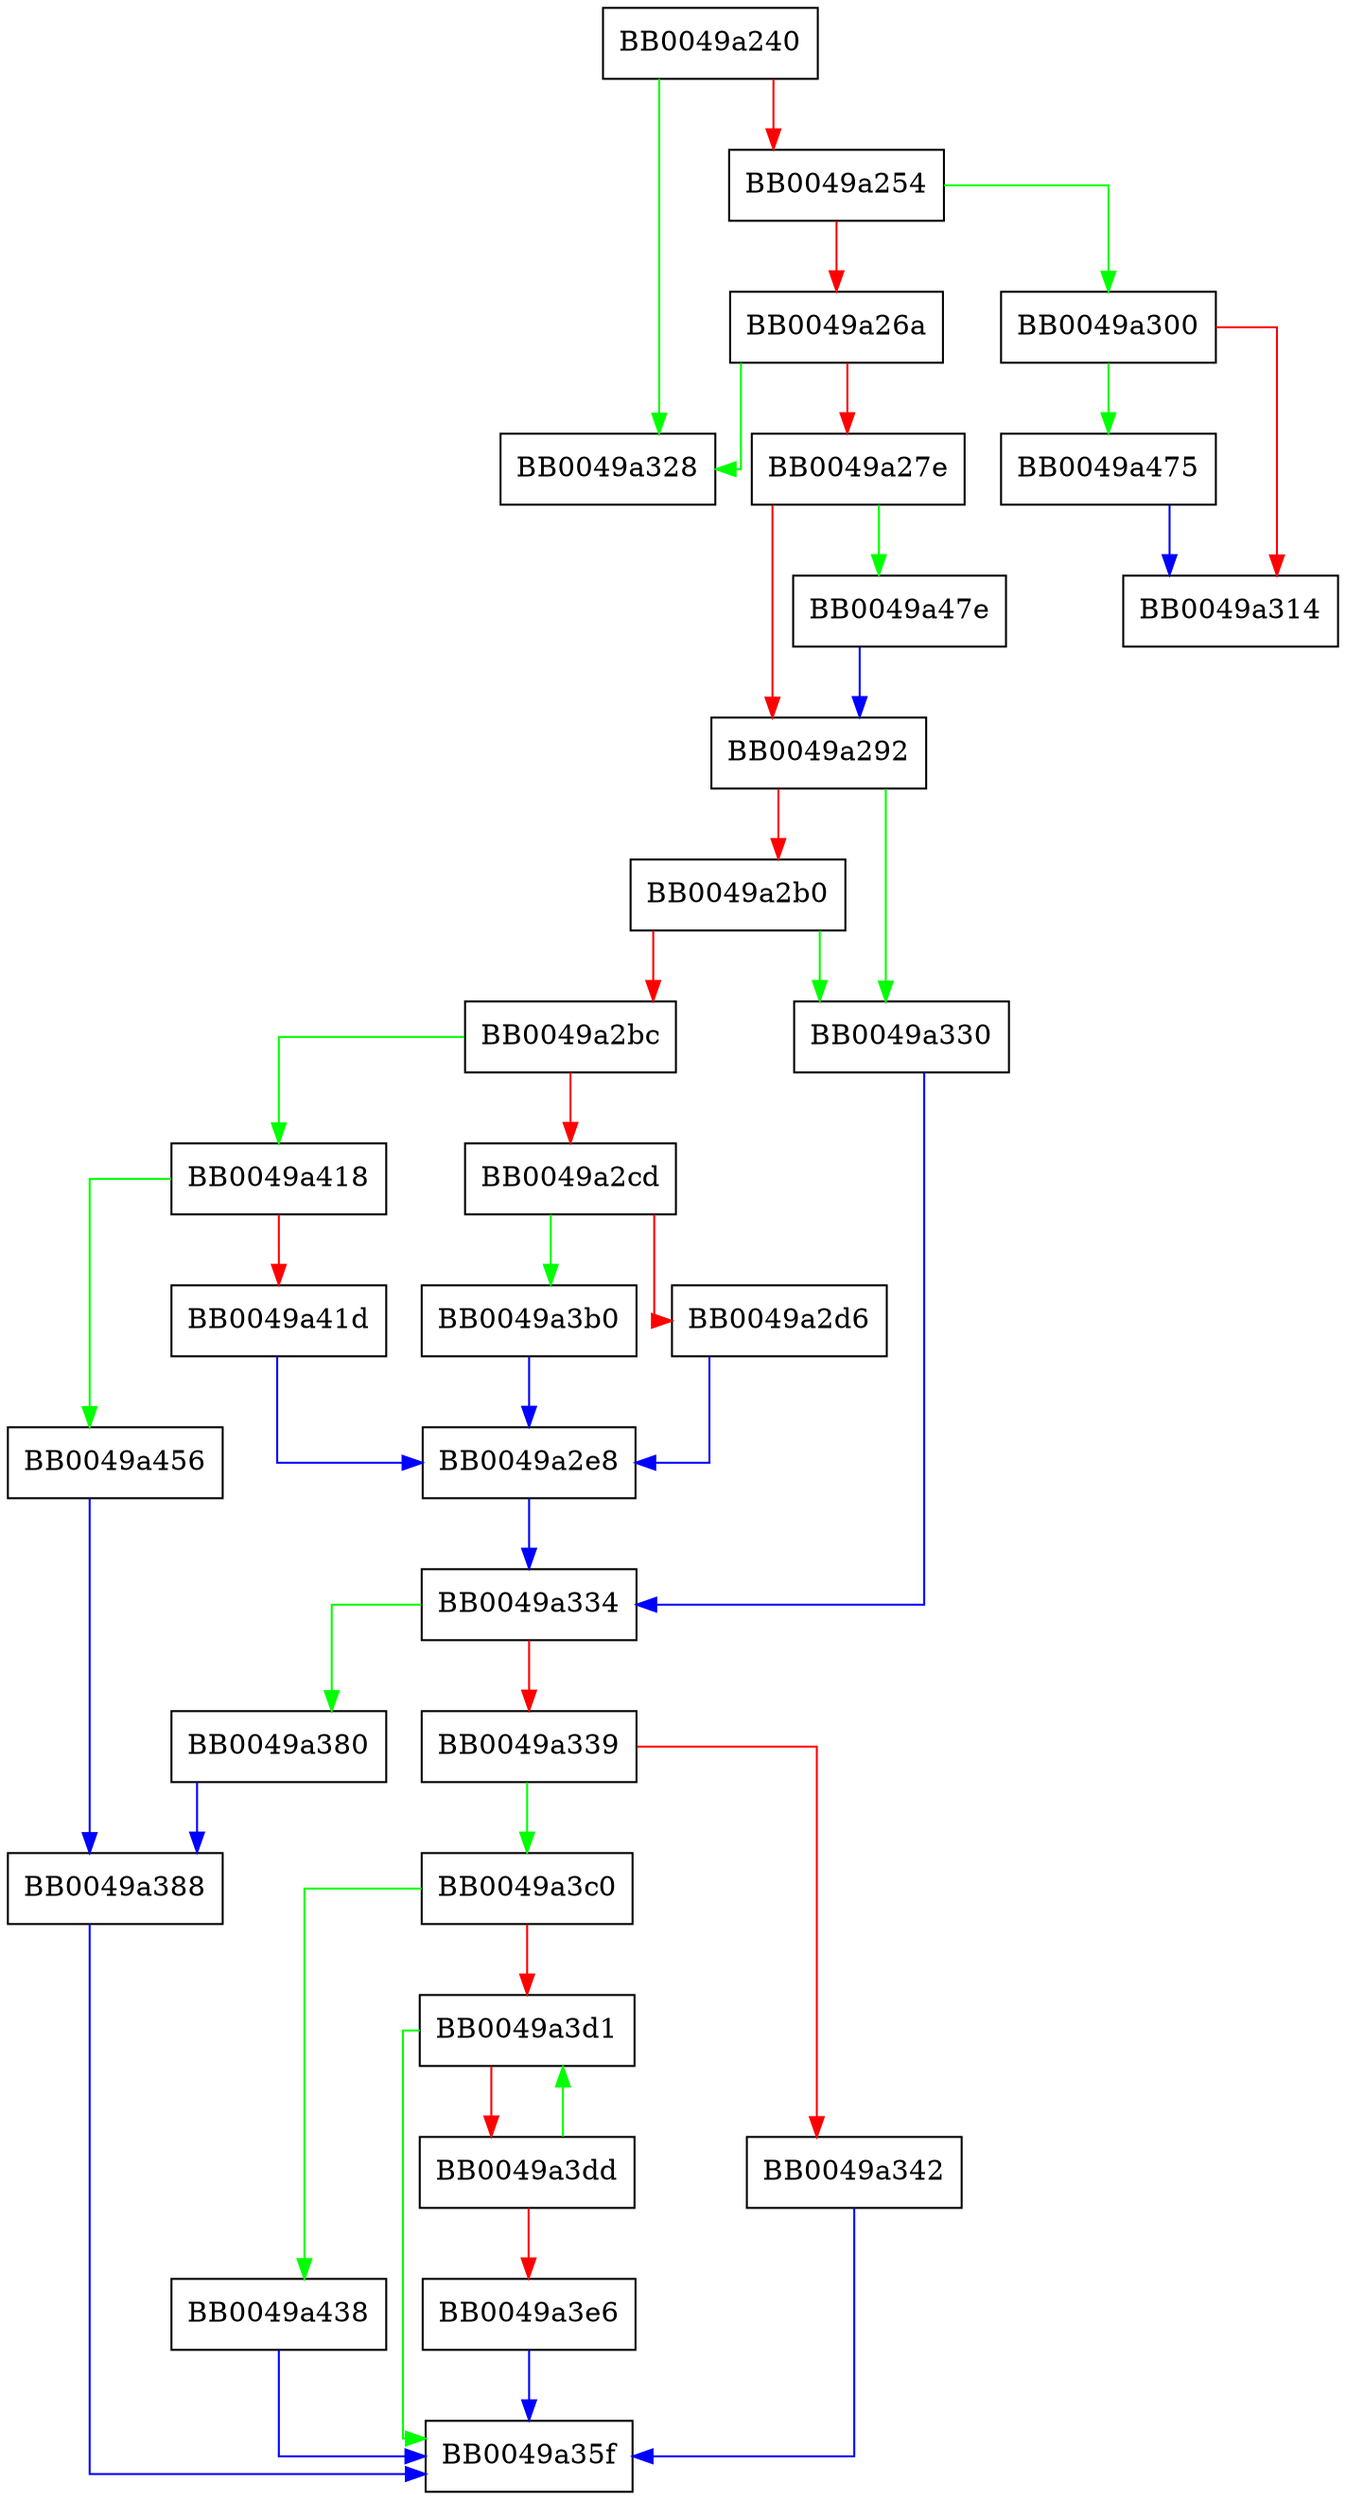 digraph SSL_SESSION_set_time_ex {
  node [shape="box"];
  graph [splines=ortho];
  BB0049a240 -> BB0049a328 [color="green"];
  BB0049a240 -> BB0049a254 [color="red"];
  BB0049a254 -> BB0049a300 [color="green"];
  BB0049a254 -> BB0049a26a [color="red"];
  BB0049a26a -> BB0049a328 [color="green"];
  BB0049a26a -> BB0049a27e [color="red"];
  BB0049a27e -> BB0049a47e [color="green"];
  BB0049a27e -> BB0049a292 [color="red"];
  BB0049a292 -> BB0049a330 [color="green"];
  BB0049a292 -> BB0049a2b0 [color="red"];
  BB0049a2b0 -> BB0049a330 [color="green"];
  BB0049a2b0 -> BB0049a2bc [color="red"];
  BB0049a2bc -> BB0049a418 [color="green"];
  BB0049a2bc -> BB0049a2cd [color="red"];
  BB0049a2cd -> BB0049a3b0 [color="green"];
  BB0049a2cd -> BB0049a2d6 [color="red"];
  BB0049a2d6 -> BB0049a2e8 [color="blue"];
  BB0049a2e8 -> BB0049a334 [color="blue"];
  BB0049a300 -> BB0049a475 [color="green"];
  BB0049a300 -> BB0049a314 [color="red"];
  BB0049a330 -> BB0049a334 [color="blue"];
  BB0049a334 -> BB0049a380 [color="green"];
  BB0049a334 -> BB0049a339 [color="red"];
  BB0049a339 -> BB0049a3c0 [color="green"];
  BB0049a339 -> BB0049a342 [color="red"];
  BB0049a342 -> BB0049a35f [color="blue"];
  BB0049a380 -> BB0049a388 [color="blue"];
  BB0049a388 -> BB0049a35f [color="blue"];
  BB0049a3b0 -> BB0049a2e8 [color="blue"];
  BB0049a3c0 -> BB0049a438 [color="green"];
  BB0049a3c0 -> BB0049a3d1 [color="red"];
  BB0049a3d1 -> BB0049a35f [color="green"];
  BB0049a3d1 -> BB0049a3dd [color="red"];
  BB0049a3dd -> BB0049a3d1 [color="green"];
  BB0049a3dd -> BB0049a3e6 [color="red"];
  BB0049a3e6 -> BB0049a35f [color="blue"];
  BB0049a418 -> BB0049a456 [color="green"];
  BB0049a418 -> BB0049a41d [color="red"];
  BB0049a41d -> BB0049a2e8 [color="blue"];
  BB0049a438 -> BB0049a35f [color="blue"];
  BB0049a456 -> BB0049a388 [color="blue"];
  BB0049a475 -> BB0049a314 [color="blue"];
  BB0049a47e -> BB0049a292 [color="blue"];
}